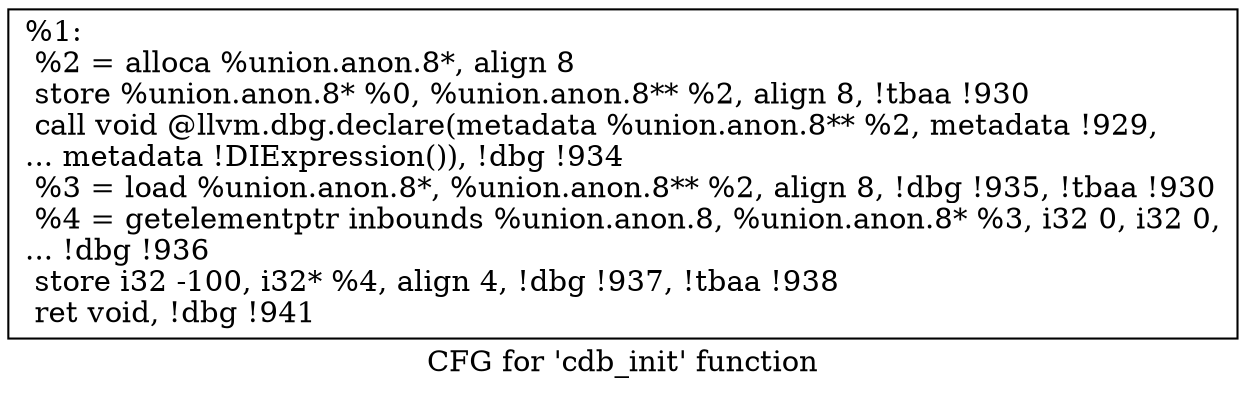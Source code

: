 digraph "CFG for 'cdb_init' function" {
	label="CFG for 'cdb_init' function";

	Node0x2531000 [shape=record,label="{%1:\l  %2 = alloca %union.anon.8*, align 8\l  store %union.anon.8* %0, %union.anon.8** %2, align 8, !tbaa !930\l  call void @llvm.dbg.declare(metadata %union.anon.8** %2, metadata !929,\l... metadata !DIExpression()), !dbg !934\l  %3 = load %union.anon.8*, %union.anon.8** %2, align 8, !dbg !935, !tbaa !930\l  %4 = getelementptr inbounds %union.anon.8, %union.anon.8* %3, i32 0, i32 0,\l... !dbg !936\l  store i32 -100, i32* %4, align 4, !dbg !937, !tbaa !938\l  ret void, !dbg !941\l}"];
}

